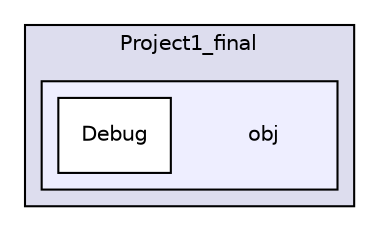 digraph "Project1_final/obj" {
  compound=true
  node [ fontsize="10", fontname="Helvetica"];
  edge [ labelfontsize="10", labelfontname="Helvetica"];
  subgraph clusterdir_2f85c238fab8c647ec62f3a47df13a69 {
    graph [ bgcolor="#ddddee", pencolor="black", label="Project1_final" fontname="Helvetica", fontsize="10", URL="dir_2f85c238fab8c647ec62f3a47df13a69.html"]
  subgraph clusterdir_6e5b7450f28475b1c4874c670972213e {
    graph [ bgcolor="#eeeeff", pencolor="black", label="" URL="dir_6e5b7450f28475b1c4874c670972213e.html"];
    dir_6e5b7450f28475b1c4874c670972213e [shape=plaintext label="obj"];
    dir_ac9fd55e02bf4a99f729d81e84cff2f2 [shape=box label="Debug" color="black" fillcolor="white" style="filled" URL="dir_ac9fd55e02bf4a99f729d81e84cff2f2.html"];
  }
  }
}
